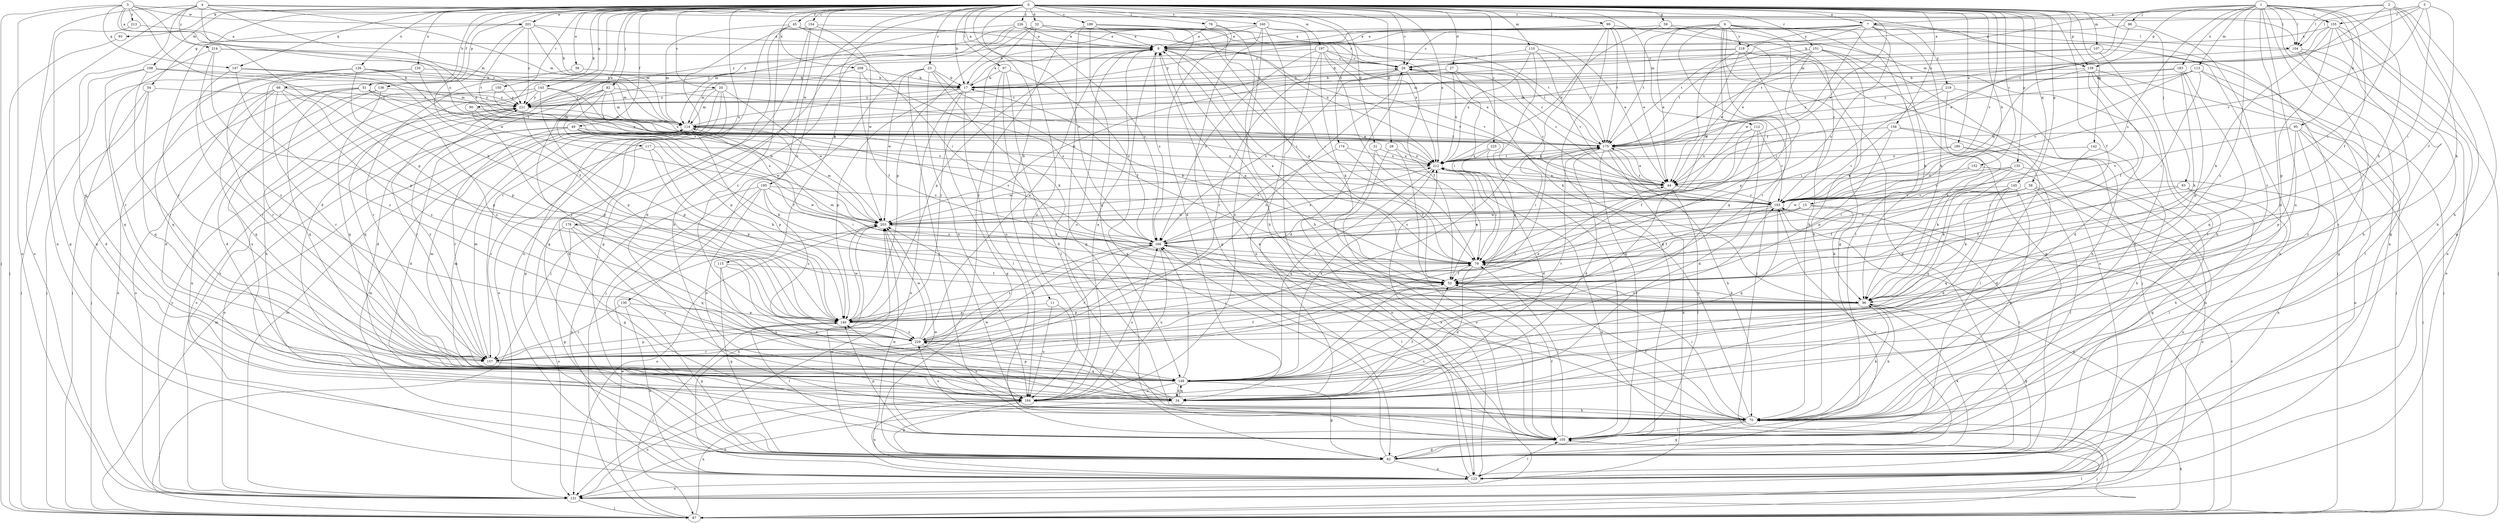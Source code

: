 strict digraph  {
0;
1;
2;
3;
4;
5;
6;
7;
8;
11;
15;
17;
20;
23;
26;
27;
28;
31;
32;
34;
38;
44;
45;
49;
51;
52;
54;
58;
59;
62;
66;
70;
78;
79;
82;
83;
86;
87;
90;
93;
95;
96;
97;
99;
104;
105;
107;
108;
110;
112;
113;
114;
115;
117;
120;
123;
126;
130;
131;
135;
136;
139;
140;
142;
143;
145;
147;
148;
150;
151;
152;
154;
155;
157;
158;
160;
166;
174;
175;
178;
180;
183;
184;
189;
193;
195;
197;
201;
203;
208;
212;
213;
214;
218;
219;
221;
225;
226;
229;
0 -> 7  [label=a];
0 -> 11  [label=b];
0 -> 15  [label=b];
0 -> 17  [label=b];
0 -> 20  [label=c];
0 -> 23  [label=c];
0 -> 26  [label=c];
0 -> 27  [label=d];
0 -> 28  [label=d];
0 -> 31  [label=d];
0 -> 32  [label=d];
0 -> 34  [label=d];
0 -> 38  [label=e];
0 -> 44  [label=e];
0 -> 45  [label=f];
0 -> 49  [label=f];
0 -> 51  [label=f];
0 -> 52  [label=f];
0 -> 54  [label=g];
0 -> 58  [label=g];
0 -> 59  [label=g];
0 -> 66  [label=h];
0 -> 78  [label=i];
0 -> 82  [label=j];
0 -> 83  [label=j];
0 -> 90  [label=k];
0 -> 93  [label=k];
0 -> 97  [label=l];
0 -> 99  [label=l];
0 -> 107  [label=m];
0 -> 108  [label=m];
0 -> 110  [label=m];
0 -> 112  [label=m];
0 -> 115  [label=n];
0 -> 117  [label=n];
0 -> 120  [label=n];
0 -> 126  [label=o];
0 -> 130  [label=o];
0 -> 135  [label=p];
0 -> 136  [label=p];
0 -> 139  [label=p];
0 -> 142  [label=q];
0 -> 143  [label=q];
0 -> 145  [label=q];
0 -> 147  [label=q];
0 -> 150  [label=r];
0 -> 151  [label=r];
0 -> 152  [label=r];
0 -> 154  [label=r];
0 -> 158  [label=s];
0 -> 160  [label=s];
0 -> 166  [label=s];
0 -> 174  [label=t];
0 -> 178  [label=u];
0 -> 180  [label=u];
0 -> 189  [label=v];
0 -> 193  [label=v];
0 -> 195  [label=w];
0 -> 197  [label=w];
0 -> 201  [label=w];
0 -> 208  [label=x];
0 -> 212  [label=x];
0 -> 225  [label=z];
0 -> 226  [label=z];
1 -> 34  [label=d];
1 -> 52  [label=f];
1 -> 62  [label=g];
1 -> 86  [label=j];
1 -> 95  [label=k];
1 -> 96  [label=k];
1 -> 104  [label=l];
1 -> 113  [label=m];
1 -> 114  [label=m];
1 -> 123  [label=n];
1 -> 139  [label=p];
1 -> 155  [label=r];
1 -> 166  [label=s];
1 -> 183  [label=u];
1 -> 184  [label=u];
1 -> 229  [label=z];
2 -> 7  [label=a];
2 -> 17  [label=b];
2 -> 62  [label=g];
2 -> 70  [label=h];
2 -> 79  [label=i];
2 -> 96  [label=k];
2 -> 104  [label=l];
2 -> 175  [label=t];
3 -> 8  [label=a];
3 -> 87  [label=j];
3 -> 96  [label=k];
3 -> 114  [label=m];
3 -> 131  [label=o];
3 -> 139  [label=p];
3 -> 147  [label=q];
3 -> 201  [label=w];
3 -> 212  [label=x];
3 -> 213  [label=y];
4 -> 44  [label=e];
4 -> 104  [label=l];
4 -> 114  [label=m];
4 -> 123  [label=n];
4 -> 131  [label=o];
4 -> 140  [label=p];
4 -> 148  [label=q];
4 -> 155  [label=r];
4 -> 214  [label=y];
5 -> 52  [label=f];
5 -> 79  [label=i];
5 -> 104  [label=l];
5 -> 114  [label=m];
5 -> 155  [label=r];
5 -> 193  [label=v];
6 -> 26  [label=c];
6 -> 44  [label=e];
6 -> 62  [label=g];
6 -> 70  [label=h];
6 -> 87  [label=j];
6 -> 96  [label=k];
6 -> 104  [label=l];
6 -> 105  [label=l];
6 -> 148  [label=q];
6 -> 157  [label=r];
6 -> 175  [label=t];
6 -> 218  [label=y];
7 -> 8  [label=a];
7 -> 17  [label=b];
7 -> 87  [label=j];
7 -> 96  [label=k];
7 -> 123  [label=n];
7 -> 166  [label=s];
7 -> 175  [label=t];
7 -> 203  [label=w];
7 -> 218  [label=y];
7 -> 219  [label=y];
7 -> 221  [label=y];
8 -> 26  [label=c];
8 -> 79  [label=i];
8 -> 140  [label=p];
8 -> 166  [label=s];
8 -> 184  [label=u];
8 -> 193  [label=v];
11 -> 105  [label=l];
11 -> 140  [label=p];
11 -> 184  [label=u];
15 -> 79  [label=i];
15 -> 96  [label=k];
15 -> 105  [label=l];
15 -> 166  [label=s];
15 -> 203  [label=w];
17 -> 8  [label=a];
17 -> 62  [label=g];
17 -> 105  [label=l];
17 -> 131  [label=o];
17 -> 140  [label=p];
17 -> 221  [label=y];
20 -> 62  [label=g];
20 -> 70  [label=h];
20 -> 114  [label=m];
20 -> 131  [label=o];
20 -> 203  [label=w];
20 -> 221  [label=y];
23 -> 17  [label=b];
23 -> 52  [label=f];
23 -> 87  [label=j];
23 -> 96  [label=k];
23 -> 105  [label=l];
23 -> 184  [label=u];
23 -> 203  [label=w];
26 -> 17  [label=b];
26 -> 34  [label=d];
26 -> 52  [label=f];
26 -> 166  [label=s];
27 -> 17  [label=b];
27 -> 79  [label=i];
27 -> 96  [label=k];
27 -> 203  [label=w];
27 -> 212  [label=x];
28 -> 105  [label=l];
28 -> 131  [label=o];
28 -> 212  [label=x];
31 -> 79  [label=i];
31 -> 123  [label=n];
31 -> 212  [label=x];
32 -> 8  [label=a];
32 -> 44  [label=e];
32 -> 79  [label=i];
32 -> 140  [label=p];
32 -> 157  [label=r];
32 -> 175  [label=t];
32 -> 184  [label=u];
32 -> 221  [label=y];
34 -> 52  [label=f];
34 -> 114  [label=m];
34 -> 131  [label=o];
34 -> 140  [label=p];
34 -> 148  [label=q];
34 -> 229  [label=z];
38 -> 17  [label=b];
38 -> 157  [label=r];
44 -> 26  [label=c];
44 -> 105  [label=l];
44 -> 193  [label=v];
45 -> 8  [label=a];
45 -> 79  [label=i];
45 -> 114  [label=m];
45 -> 157  [label=r];
45 -> 212  [label=x];
45 -> 229  [label=z];
49 -> 34  [label=d];
49 -> 52  [label=f];
49 -> 96  [label=k];
49 -> 131  [label=o];
49 -> 157  [label=r];
49 -> 175  [label=t];
49 -> 203  [label=w];
51 -> 87  [label=j];
51 -> 131  [label=o];
51 -> 148  [label=q];
51 -> 175  [label=t];
51 -> 221  [label=y];
51 -> 229  [label=z];
52 -> 8  [label=a];
52 -> 96  [label=k];
52 -> 114  [label=m];
52 -> 212  [label=x];
54 -> 34  [label=d];
54 -> 148  [label=q];
54 -> 184  [label=u];
54 -> 221  [label=y];
58 -> 52  [label=f];
58 -> 105  [label=l];
58 -> 123  [label=n];
58 -> 131  [label=o];
58 -> 166  [label=s];
58 -> 193  [label=v];
58 -> 203  [label=w];
59 -> 8  [label=a];
59 -> 44  [label=e];
59 -> 105  [label=l];
59 -> 212  [label=x];
62 -> 8  [label=a];
62 -> 96  [label=k];
62 -> 114  [label=m];
62 -> 123  [label=n];
62 -> 193  [label=v];
62 -> 203  [label=w];
66 -> 34  [label=d];
66 -> 131  [label=o];
66 -> 140  [label=p];
66 -> 148  [label=q];
66 -> 157  [label=r];
66 -> 221  [label=y];
66 -> 229  [label=z];
70 -> 52  [label=f];
70 -> 62  [label=g];
70 -> 79  [label=i];
70 -> 96  [label=k];
70 -> 105  [label=l];
70 -> 203  [label=w];
70 -> 212  [label=x];
70 -> 229  [label=z];
78 -> 8  [label=a];
78 -> 34  [label=d];
78 -> 70  [label=h];
79 -> 8  [label=a];
79 -> 17  [label=b];
79 -> 34  [label=d];
79 -> 52  [label=f];
82 -> 34  [label=d];
82 -> 44  [label=e];
82 -> 114  [label=m];
82 -> 140  [label=p];
82 -> 166  [label=s];
82 -> 221  [label=y];
82 -> 229  [label=z];
83 -> 52  [label=f];
83 -> 70  [label=h];
83 -> 105  [label=l];
83 -> 193  [label=v];
86 -> 8  [label=a];
86 -> 44  [label=e];
86 -> 229  [label=z];
87 -> 70  [label=h];
87 -> 105  [label=l];
87 -> 114  [label=m];
87 -> 184  [label=u];
87 -> 193  [label=v];
87 -> 203  [label=w];
90 -> 114  [label=m];
90 -> 140  [label=p];
90 -> 193  [label=v];
93 -> 87  [label=j];
95 -> 87  [label=j];
95 -> 123  [label=n];
95 -> 140  [label=p];
95 -> 175  [label=t];
95 -> 193  [label=v];
95 -> 229  [label=z];
96 -> 8  [label=a];
96 -> 62  [label=g];
96 -> 70  [label=h];
96 -> 140  [label=p];
96 -> 166  [label=s];
97 -> 17  [label=b];
97 -> 70  [label=h];
97 -> 105  [label=l];
97 -> 166  [label=s];
97 -> 184  [label=u];
99 -> 8  [label=a];
99 -> 44  [label=e];
99 -> 62  [label=g];
99 -> 157  [label=r];
99 -> 175  [label=t];
99 -> 193  [label=v];
104 -> 70  [label=h];
104 -> 131  [label=o];
104 -> 184  [label=u];
104 -> 212  [label=x];
105 -> 8  [label=a];
105 -> 52  [label=f];
105 -> 62  [label=g];
105 -> 79  [label=i];
105 -> 87  [label=j];
105 -> 140  [label=p];
105 -> 203  [label=w];
105 -> 221  [label=y];
107 -> 26  [label=c];
107 -> 62  [label=g];
107 -> 70  [label=h];
107 -> 114  [label=m];
108 -> 17  [label=b];
108 -> 87  [label=j];
108 -> 114  [label=m];
108 -> 148  [label=q];
108 -> 157  [label=r];
110 -> 26  [label=c];
110 -> 148  [label=q];
110 -> 175  [label=t];
110 -> 193  [label=v];
110 -> 212  [label=x];
112 -> 34  [label=d];
112 -> 52  [label=f];
112 -> 148  [label=q];
112 -> 175  [label=t];
112 -> 193  [label=v];
113 -> 17  [label=b];
113 -> 79  [label=i];
113 -> 87  [label=j];
113 -> 105  [label=l];
113 -> 175  [label=t];
113 -> 193  [label=v];
114 -> 26  [label=c];
114 -> 140  [label=p];
114 -> 166  [label=s];
114 -> 175  [label=t];
115 -> 34  [label=d];
115 -> 52  [label=f];
115 -> 62  [label=g];
115 -> 184  [label=u];
117 -> 96  [label=k];
117 -> 140  [label=p];
117 -> 157  [label=r];
117 -> 212  [label=x];
120 -> 17  [label=b];
120 -> 87  [label=j];
120 -> 157  [label=r];
120 -> 193  [label=v];
123 -> 105  [label=l];
123 -> 131  [label=o];
123 -> 166  [label=s];
123 -> 184  [label=u];
123 -> 203  [label=w];
123 -> 212  [label=x];
126 -> 17  [label=b];
126 -> 44  [label=e];
126 -> 87  [label=j];
126 -> 114  [label=m];
126 -> 140  [label=p];
126 -> 148  [label=q];
126 -> 157  [label=r];
130 -> 62  [label=g];
130 -> 123  [label=n];
130 -> 140  [label=p];
130 -> 157  [label=r];
131 -> 87  [label=j];
131 -> 114  [label=m];
131 -> 184  [label=u];
131 -> 221  [label=y];
135 -> 44  [label=e];
135 -> 62  [label=g];
135 -> 96  [label=k];
135 -> 148  [label=q];
135 -> 193  [label=v];
136 -> 123  [label=n];
136 -> 148  [label=q];
136 -> 184  [label=u];
136 -> 221  [label=y];
139 -> 17  [label=b];
139 -> 34  [label=d];
139 -> 52  [label=f];
139 -> 70  [label=h];
139 -> 87  [label=j];
139 -> 193  [label=v];
140 -> 44  [label=e];
140 -> 87  [label=j];
140 -> 105  [label=l];
140 -> 203  [label=w];
140 -> 229  [label=z];
142 -> 70  [label=h];
142 -> 79  [label=i];
142 -> 212  [label=x];
143 -> 70  [label=h];
143 -> 140  [label=p];
143 -> 148  [label=q];
143 -> 203  [label=w];
143 -> 212  [label=x];
143 -> 221  [label=y];
145 -> 34  [label=d];
145 -> 70  [label=h];
145 -> 96  [label=k];
145 -> 148  [label=q];
145 -> 193  [label=v];
147 -> 17  [label=b];
147 -> 52  [label=f];
147 -> 157  [label=r];
147 -> 229  [label=z];
148 -> 34  [label=d];
148 -> 62  [label=g];
148 -> 114  [label=m];
148 -> 166  [label=s];
148 -> 175  [label=t];
148 -> 184  [label=u];
148 -> 193  [label=v];
148 -> 212  [label=x];
150 -> 34  [label=d];
150 -> 175  [label=t];
150 -> 221  [label=y];
151 -> 26  [label=c];
151 -> 44  [label=e];
151 -> 62  [label=g];
151 -> 70  [label=h];
151 -> 79  [label=i];
151 -> 123  [label=n];
151 -> 175  [label=t];
152 -> 34  [label=d];
152 -> 44  [label=e];
152 -> 79  [label=i];
154 -> 8  [label=a];
154 -> 34  [label=d];
154 -> 62  [label=g];
154 -> 70  [label=h];
154 -> 123  [label=n];
154 -> 203  [label=w];
155 -> 8  [label=a];
155 -> 70  [label=h];
155 -> 87  [label=j];
155 -> 96  [label=k];
155 -> 123  [label=n];
155 -> 140  [label=p];
155 -> 175  [label=t];
157 -> 52  [label=f];
157 -> 114  [label=m];
157 -> 140  [label=p];
157 -> 148  [label=q];
157 -> 175  [label=t];
157 -> 221  [label=y];
158 -> 105  [label=l];
158 -> 123  [label=n];
158 -> 140  [label=p];
158 -> 175  [label=t];
158 -> 193  [label=v];
160 -> 8  [label=a];
160 -> 44  [label=e];
160 -> 62  [label=g];
160 -> 105  [label=l];
160 -> 123  [label=n];
160 -> 184  [label=u];
160 -> 221  [label=y];
166 -> 79  [label=i];
166 -> 105  [label=l];
166 -> 157  [label=r];
166 -> 184  [label=u];
166 -> 212  [label=x];
166 -> 229  [label=z];
174 -> 52  [label=f];
174 -> 166  [label=s];
174 -> 212  [label=x];
175 -> 26  [label=c];
175 -> 34  [label=d];
175 -> 44  [label=e];
175 -> 70  [label=h];
175 -> 79  [label=i];
175 -> 105  [label=l];
175 -> 123  [label=n];
175 -> 212  [label=x];
178 -> 62  [label=g];
178 -> 131  [label=o];
178 -> 148  [label=q];
178 -> 166  [label=s];
178 -> 184  [label=u];
180 -> 96  [label=k];
180 -> 123  [label=n];
180 -> 193  [label=v];
180 -> 212  [label=x];
183 -> 17  [label=b];
183 -> 96  [label=k];
183 -> 114  [label=m];
183 -> 140  [label=p];
183 -> 148  [label=q];
184 -> 8  [label=a];
184 -> 62  [label=g];
184 -> 70  [label=h];
184 -> 166  [label=s];
189 -> 8  [label=a];
189 -> 62  [label=g];
189 -> 70  [label=h];
189 -> 79  [label=i];
189 -> 148  [label=q];
189 -> 157  [label=r];
193 -> 26  [label=c];
193 -> 52  [label=f];
193 -> 131  [label=o];
193 -> 148  [label=q];
193 -> 166  [label=s];
193 -> 175  [label=t];
193 -> 203  [label=w];
195 -> 62  [label=g];
195 -> 79  [label=i];
195 -> 123  [label=n];
195 -> 184  [label=u];
195 -> 193  [label=v];
195 -> 203  [label=w];
195 -> 229  [label=z];
197 -> 26  [label=c];
197 -> 79  [label=i];
197 -> 96  [label=k];
197 -> 157  [label=r];
197 -> 166  [label=s];
197 -> 175  [label=t];
197 -> 193  [label=v];
197 -> 221  [label=y];
201 -> 8  [label=a];
201 -> 17  [label=b];
201 -> 114  [label=m];
201 -> 157  [label=r];
201 -> 175  [label=t];
201 -> 203  [label=w];
201 -> 221  [label=y];
203 -> 114  [label=m];
203 -> 123  [label=n];
203 -> 131  [label=o];
203 -> 166  [label=s];
208 -> 17  [label=b];
208 -> 52  [label=f];
208 -> 114  [label=m];
208 -> 166  [label=s];
212 -> 44  [label=e];
212 -> 79  [label=i];
212 -> 131  [label=o];
212 -> 148  [label=q];
212 -> 175  [label=t];
212 -> 203  [label=w];
213 -> 8  [label=a];
213 -> 62  [label=g];
214 -> 26  [label=c];
214 -> 140  [label=p];
214 -> 157  [label=r];
214 -> 221  [label=y];
214 -> 229  [label=z];
218 -> 17  [label=b];
218 -> 26  [label=c];
218 -> 44  [label=e];
218 -> 62  [label=g];
218 -> 87  [label=j];
218 -> 140  [label=p];
218 -> 203  [label=w];
219 -> 70  [label=h];
219 -> 79  [label=i];
219 -> 96  [label=k];
219 -> 221  [label=y];
221 -> 114  [label=m];
221 -> 131  [label=o];
221 -> 140  [label=p];
221 -> 157  [label=r];
225 -> 34  [label=d];
225 -> 105  [label=l];
225 -> 212  [label=x];
226 -> 8  [label=a];
226 -> 26  [label=c];
226 -> 62  [label=g];
226 -> 87  [label=j];
226 -> 114  [label=m];
226 -> 166  [label=s];
226 -> 212  [label=x];
229 -> 8  [label=a];
229 -> 26  [label=c];
229 -> 79  [label=i];
229 -> 157  [label=r];
229 -> 166  [label=s];
229 -> 184  [label=u];
229 -> 203  [label=w];
}
